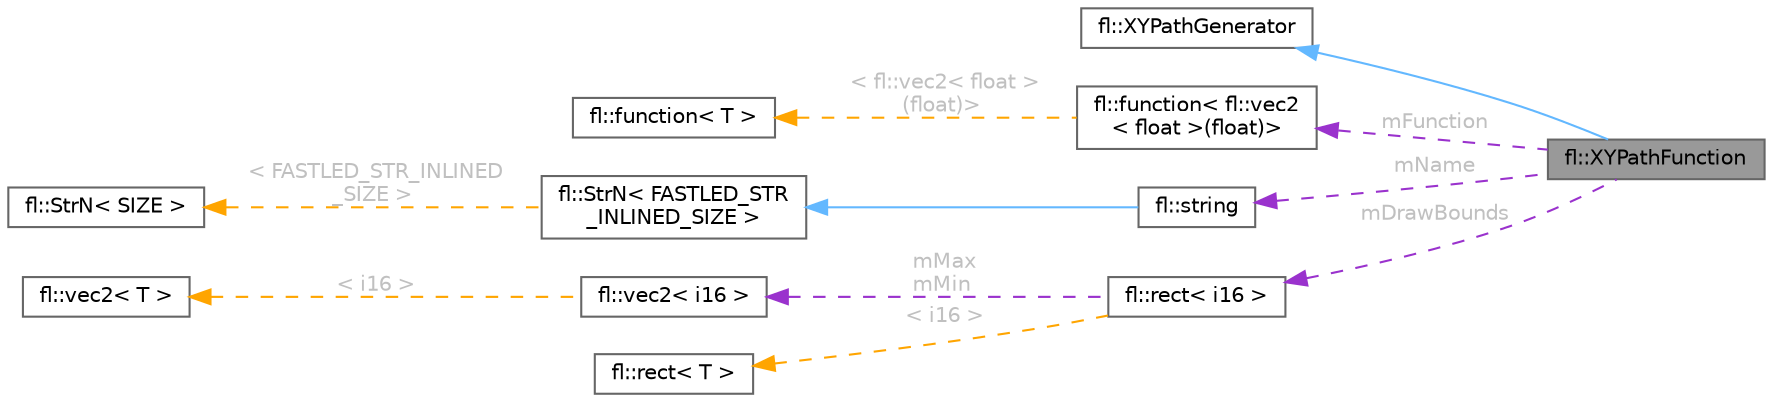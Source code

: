 digraph "fl::XYPathFunction"
{
 // INTERACTIVE_SVG=YES
 // LATEX_PDF_SIZE
  bgcolor="transparent";
  edge [fontname=Helvetica,fontsize=10,labelfontname=Helvetica,labelfontsize=10];
  node [fontname=Helvetica,fontsize=10,shape=box,height=0.2,width=0.4];
  rankdir="LR";
  Node1 [id="Node000001",label="fl::XYPathFunction",height=0.2,width=0.4,color="gray40", fillcolor="grey60", style="filled", fontcolor="black",tooltip=" "];
  Node2 -> Node1 [id="edge1_Node000001_Node000002",dir="back",color="steelblue1",style="solid",tooltip=" "];
  Node2 [id="Node000002",label="fl::XYPathGenerator",height=0.2,width=0.4,color="gray40", fillcolor="white", style="filled",URL="$d9/d43/classfl_1_1_x_y_path_generator.html",tooltip=" "];
  Node3 -> Node1 [id="edge2_Node000001_Node000003",dir="back",color="darkorchid3",style="dashed",tooltip=" ",label=" mFunction",fontcolor="grey" ];
  Node3 [id="Node000003",label="fl::function\< fl::vec2\l\< float \>(float)\>",height=0.2,width=0.4,color="gray40", fillcolor="white", style="filled",URL="$d4/d36/namespacefl.html#d4/d36/namespacefl",tooltip=" "];
  Node4 -> Node3 [id="edge3_Node000003_Node000004",dir="back",color="orange",style="dashed",tooltip=" ",label=" \< fl::vec2\< float \>\l(float)\>",fontcolor="grey" ];
  Node4 [id="Node000004",label="fl::function\< T \>",height=0.2,width=0.4,color="gray40", fillcolor="white", style="filled",URL="$d4/d36/namespacefl.html#d0/ddd/classfl_1_1function",tooltip=" "];
  Node5 -> Node1 [id="edge4_Node000001_Node000005",dir="back",color="darkorchid3",style="dashed",tooltip=" ",label=" mName",fontcolor="grey" ];
  Node5 [id="Node000005",label="fl::string",height=0.2,width=0.4,color="gray40", fillcolor="white", style="filled",URL="$d2/db2/classfl_1_1string.html",tooltip=" "];
  Node6 -> Node5 [id="edge5_Node000005_Node000006",dir="back",color="steelblue1",style="solid",tooltip=" "];
  Node6 [id="Node000006",label="fl::StrN\< FASTLED_STR\l_INLINED_SIZE \>",height=0.2,width=0.4,color="gray40", fillcolor="white", style="filled",URL="$dc/d96/classfl_1_1_str_n.html",tooltip=" "];
  Node7 -> Node6 [id="edge6_Node000006_Node000007",dir="back",color="orange",style="dashed",tooltip=" ",label=" \< FASTLED_STR_INLINED\l_SIZE \>",fontcolor="grey" ];
  Node7 [id="Node000007",label="fl::StrN\< SIZE \>",height=0.2,width=0.4,color="gray40", fillcolor="white", style="filled",URL="$dc/d96/classfl_1_1_str_n.html",tooltip=" "];
  Node8 -> Node1 [id="edge7_Node000001_Node000008",dir="back",color="darkorchid3",style="dashed",tooltip=" ",label=" mDrawBounds",fontcolor="grey" ];
  Node8 [id="Node000008",label="fl::rect\< i16 \>",height=0.2,width=0.4,color="gray40", fillcolor="white", style="filled",URL="$d2/d48/structfl_1_1rect.html",tooltip=" "];
  Node9 -> Node8 [id="edge8_Node000008_Node000009",dir="back",color="darkorchid3",style="dashed",tooltip=" ",label=" mMax\nmMin",fontcolor="grey" ];
  Node9 [id="Node000009",label="fl::vec2\< i16 \>",height=0.2,width=0.4,color="gray40", fillcolor="white", style="filled",URL="$d5/d5d/structfl_1_1vec2.html",tooltip=" "];
  Node10 -> Node9 [id="edge9_Node000009_Node000010",dir="back",color="orange",style="dashed",tooltip=" ",label=" \< i16 \>",fontcolor="grey" ];
  Node10 [id="Node000010",label="fl::vec2\< T \>",height=0.2,width=0.4,color="gray40", fillcolor="white", style="filled",URL="$d5/d5d/structfl_1_1vec2.html",tooltip=" "];
  Node11 -> Node8 [id="edge10_Node000008_Node000011",dir="back",color="orange",style="dashed",tooltip=" ",label=" \< i16 \>",fontcolor="grey" ];
  Node11 [id="Node000011",label="fl::rect\< T \>",height=0.2,width=0.4,color="gray40", fillcolor="white", style="filled",URL="$d2/d48/structfl_1_1rect.html",tooltip=" "];
}
